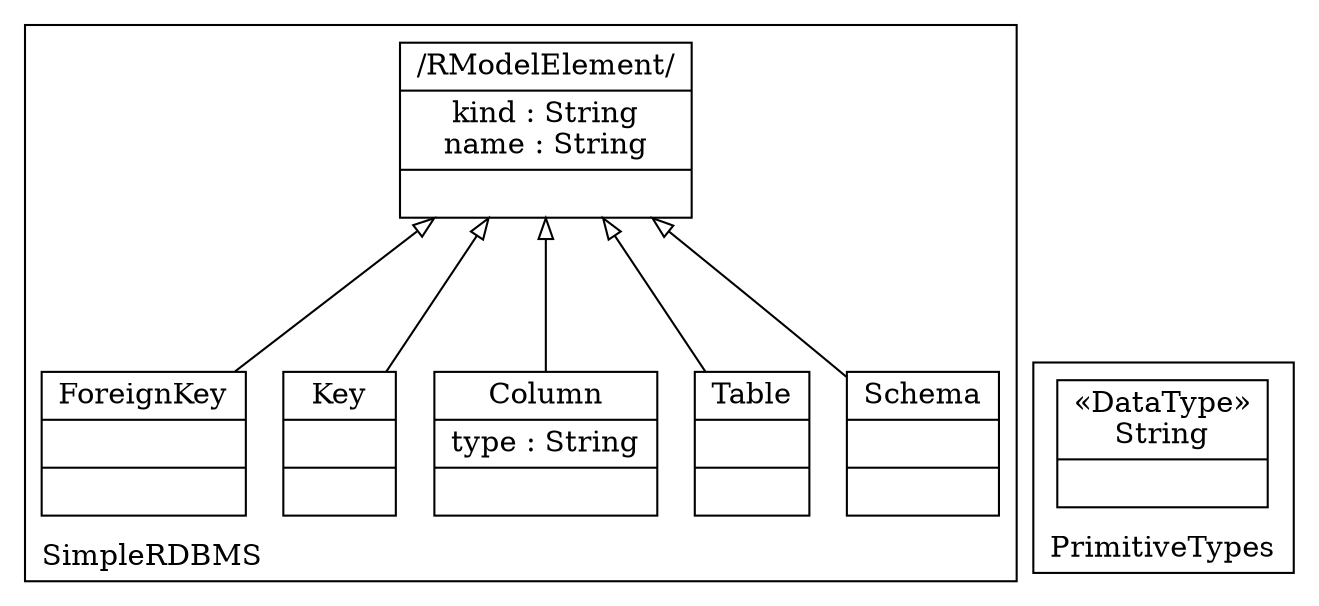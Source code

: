 digraph "KM3 Model in DOT" {
graph[rankdir=BT,labeljust=l,labelloc=t,nodeSep=0.75,compound=true];
 subgraph "cluster_SimpleRDBMS"{
labelloc=t
color=black
label=SimpleRDBMS
 node[shape=record];
RModelElement[label="{/RModelElement/|kind : String\nname : String| }"]
;
 node[shape=record];
Schema[label="{Schema| | }"]
 Schema->RModelElement[arrowhead=onormal,group=RModelElement,minlen=2,constraint=true,]
;
 node[shape=record];
Table[label="{Table| | }"]
 Table->RModelElement[arrowhead=onormal,group=RModelElement,minlen=2,constraint=true,]
;
 node[shape=record];
Column[label="{Column|type : String| }"]
 Column->RModelElement[arrowhead=onormal,group=RModelElement,minlen=2,constraint=true,]
;
 node[shape=record];
Key[label="{Key| | }"]
 Key->RModelElement[arrowhead=onormal,group=RModelElement,minlen=2,constraint=true,]
;
 node[shape=record];
ForeignKey[label="{ForeignKey| | }"]
 ForeignKey->RModelElement[arrowhead=onormal,group=RModelElement,minlen=2,constraint=true,]
;

} subgraph "cluster_PrimitiveTypes"{
labelloc=t
color=black
label=PrimitiveTypes
 node[shape=record];
String[label="{&#171;DataType&#187;\nString|}"]
;

}
}